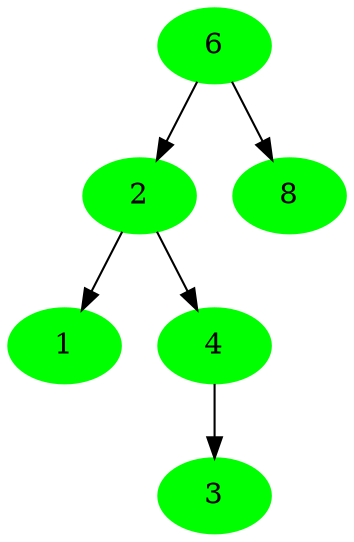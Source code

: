 digraph bianry_search_delete_node {
    node[style=filled,color=green];
    6->{2,8};
    2->1;
    2->4;
    4->{3};
}
